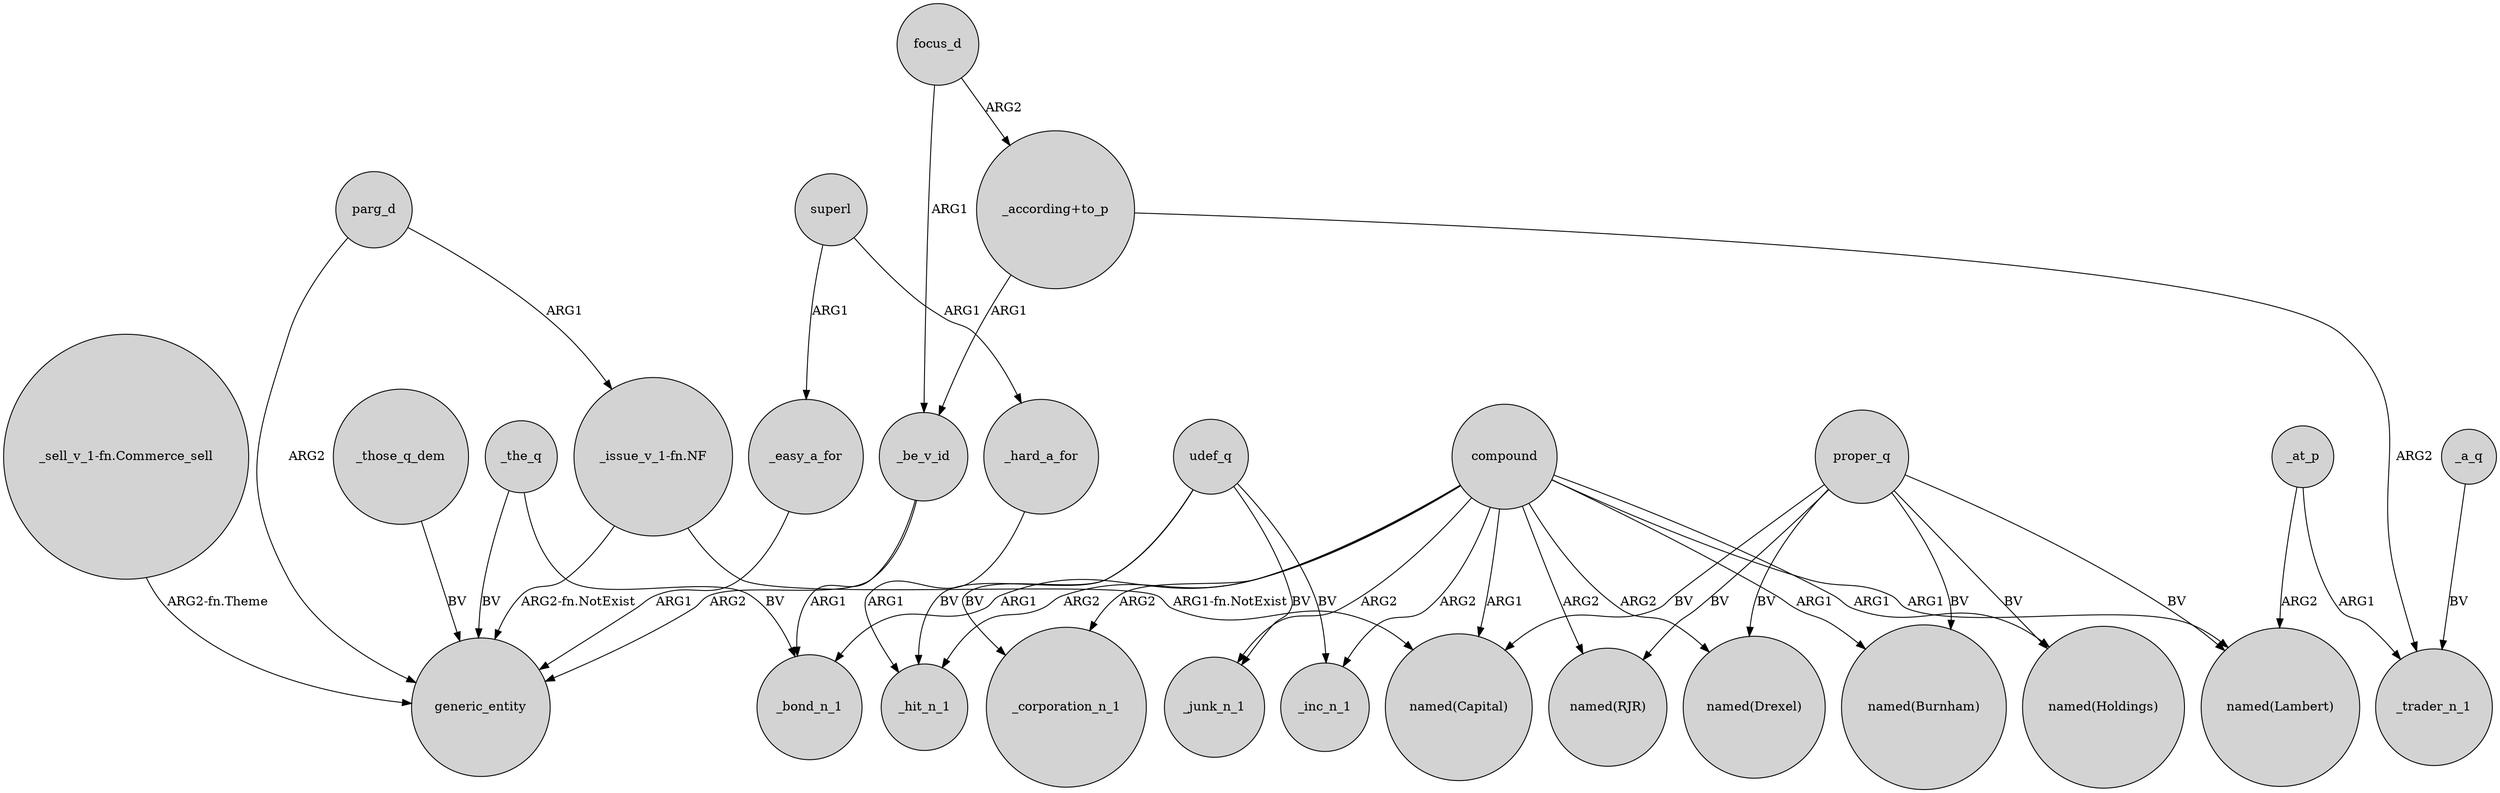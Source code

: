 digraph {
	node [shape=circle style=filled]
	_the_q -> generic_entity [label=BV]
	udef_q -> _hit_n_1 [label=BV]
	udef_q -> _inc_n_1 [label=BV]
	superl -> _hard_a_for [label=ARG1]
	proper_q -> "named(Capital)" [label=BV]
	proper_q -> "named(Holdings)" [label=BV]
	"_issue_v_1-fn.NF" -> generic_entity [label="ARG2-fn.NotExist"]
	proper_q -> "named(Lambert)" [label=BV]
	proper_q -> "named(RJR)" [label=BV]
	parg_d -> generic_entity [label=ARG2]
	_be_v_id -> _bond_n_1 [label=ARG1]
	proper_q -> "named(Drexel)" [label=BV]
	compound -> "named(Lambert)" [label=ARG1]
	compound -> _bond_n_1 [label=ARG1]
	compound -> _corporation_n_1 [label=ARG2]
	"_issue_v_1-fn.NF" -> "named(Capital)" [label="ARG1-fn.NotExist"]
	_at_p -> _trader_n_1 [label=ARG1]
	compound -> _hit_n_1 [label=ARG2]
	"_according+to_p" -> _trader_n_1 [label=ARG2]
	_hard_a_for -> _hit_n_1 [label=ARG1]
	compound -> _junk_n_1 [label=ARG2]
	_be_v_id -> generic_entity [label=ARG2]
	compound -> "named(RJR)" [label=ARG2]
	"_sell_v_1-fn.Commerce_sell" -> generic_entity [label="ARG2-fn.Theme"]
	udef_q -> _junk_n_1 [label=BV]
	udef_q -> _corporation_n_1 [label=BV]
	parg_d -> "_issue_v_1-fn.NF" [label=ARG1]
	focus_d -> _be_v_id [label=ARG1]
	compound -> "named(Drexel)" [label=ARG2]
	"_according+to_p" -> _be_v_id [label=ARG1]
	proper_q -> "named(Burnham)" [label=BV]
	_the_q -> _bond_n_1 [label=BV]
	_a_q -> _trader_n_1 [label=BV]
	compound -> "named(Holdings)" [label=ARG1]
	_easy_a_for -> generic_entity [label=ARG1]
	focus_d -> "_according+to_p" [label=ARG2]
	compound -> "named(Burnham)" [label=ARG1]
	_at_p -> "named(Lambert)" [label=ARG2]
	superl -> _easy_a_for [label=ARG1]
	compound -> _inc_n_1 [label=ARG2]
	_those_q_dem -> generic_entity [label=BV]
	compound -> "named(Capital)" [label=ARG1]
}
